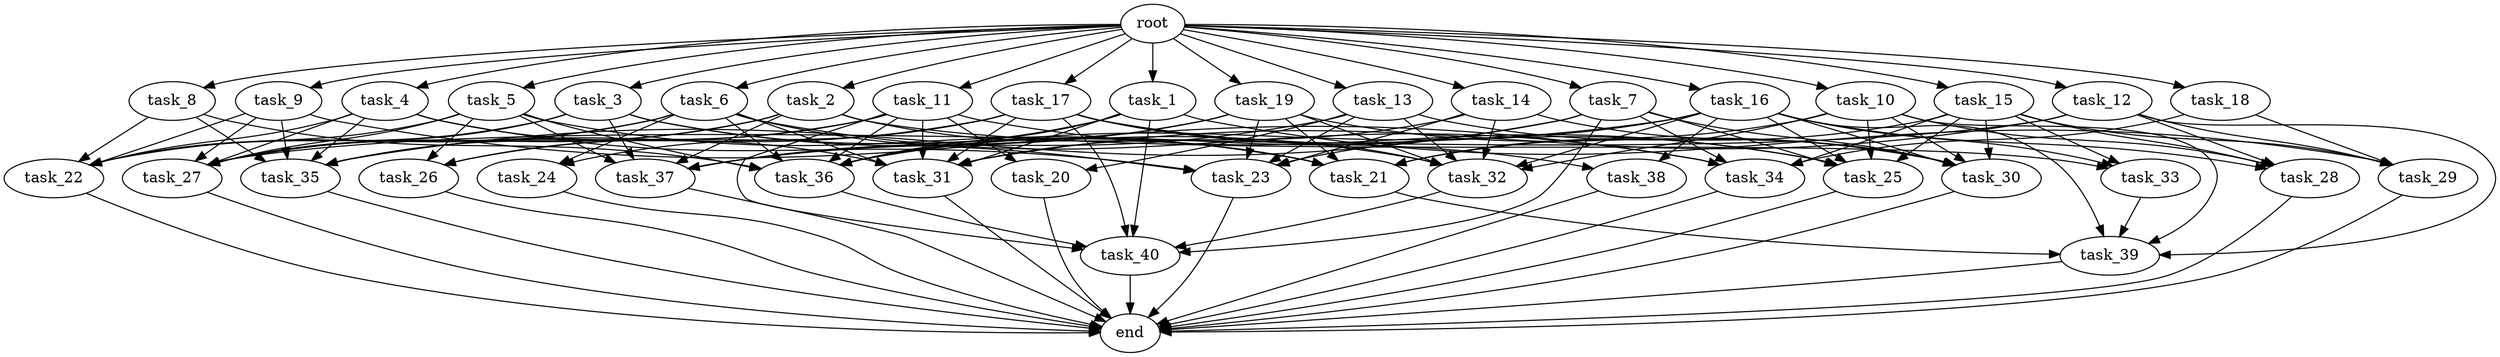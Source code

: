 digraph G {
  root [size="0.000000e+00"];
  task_1 [size="3.845508e+07"];
  task_2 [size="3.475479e+09"];
  task_3 [size="7.178360e+09"];
  task_4 [size="7.374278e+08"];
  task_5 [size="8.282259e+09"];
  task_6 [size="9.978656e+09"];
  task_7 [size="3.643224e+08"];
  task_8 [size="3.489166e+09"];
  task_9 [size="5.485253e+09"];
  task_10 [size="2.121697e+09"];
  task_11 [size="7.797769e+09"];
  task_12 [size="2.445824e+09"];
  task_13 [size="8.620318e+09"];
  task_14 [size="4.327071e+09"];
  task_15 [size="9.298756e+09"];
  task_16 [size="6.046998e+09"];
  task_17 [size="6.187720e+09"];
  task_18 [size="2.902869e+09"];
  task_19 [size="1.395942e+09"];
  task_20 [size="5.577438e+09"];
  task_21 [size="9.874367e+09"];
  task_22 [size="7.470213e+09"];
  task_23 [size="1.400168e+09"];
  task_24 [size="4.222485e+09"];
  task_25 [size="2.328572e+09"];
  task_26 [size="9.986983e+09"];
  task_27 [size="7.334732e+09"];
  task_28 [size="3.560427e+09"];
  task_29 [size="2.887875e+08"];
  task_30 [size="7.285004e+09"];
  task_31 [size="4.055955e+09"];
  task_32 [size="4.858732e+09"];
  task_33 [size="4.789883e+09"];
  task_34 [size="8.667873e+09"];
  task_35 [size="5.091362e+09"];
  task_36 [size="4.787684e+09"];
  task_37 [size="8.697460e+09"];
  task_38 [size="1.253528e+09"];
  task_39 [size="5.308173e+09"];
  task_40 [size="8.105103e+09"];
  end [size="0.000000e+00"];

  root -> task_1 [size="1.000000e-12"];
  root -> task_2 [size="1.000000e-12"];
  root -> task_3 [size="1.000000e-12"];
  root -> task_4 [size="1.000000e-12"];
  root -> task_5 [size="1.000000e-12"];
  root -> task_6 [size="1.000000e-12"];
  root -> task_7 [size="1.000000e-12"];
  root -> task_8 [size="1.000000e-12"];
  root -> task_9 [size="1.000000e-12"];
  root -> task_10 [size="1.000000e-12"];
  root -> task_11 [size="1.000000e-12"];
  root -> task_12 [size="1.000000e-12"];
  root -> task_13 [size="1.000000e-12"];
  root -> task_14 [size="1.000000e-12"];
  root -> task_15 [size="1.000000e-12"];
  root -> task_16 [size="1.000000e-12"];
  root -> task_17 [size="1.000000e-12"];
  root -> task_18 [size="1.000000e-12"];
  root -> task_19 [size="1.000000e-12"];
  task_1 -> task_29 [size="7.219688e+06"];
  task_1 -> task_31 [size="5.794221e+07"];
  task_1 -> task_36 [size="5.984605e+07"];
  task_1 -> task_37 [size="1.449577e+08"];
  task_1 -> task_40 [size="1.350851e+08"];
  task_2 -> task_21 [size="1.645728e+08"];
  task_2 -> task_27 [size="1.047819e+08"];
  task_2 -> task_33 [size="1.596628e+08"];
  task_2 -> task_35 [size="7.273374e+07"];
  task_2 -> task_37 [size="1.449577e+08"];
  task_3 -> task_21 [size="1.645728e+08"];
  task_3 -> task_22 [size="1.245036e+08"];
  task_3 -> task_27 [size="1.047819e+08"];
  task_3 -> task_32 [size="6.941045e+07"];
  task_3 -> task_37 [size="1.449577e+08"];
  task_4 -> task_22 [size="1.245036e+08"];
  task_4 -> task_23 [size="2.333614e+07"];
  task_4 -> task_27 [size="1.047819e+08"];
  task_4 -> task_31 [size="5.794221e+07"];
  task_4 -> task_35 [size="7.273374e+07"];
  task_5 -> task_21 [size="1.645728e+08"];
  task_5 -> task_22 [size="1.245036e+08"];
  task_5 -> task_26 [size="3.328994e+08"];
  task_5 -> task_27 [size="1.047819e+08"];
  task_5 -> task_36 [size="5.984605e+07"];
  task_5 -> task_37 [size="1.449577e+08"];
  task_6 -> task_22 [size="1.245036e+08"];
  task_6 -> task_23 [size="2.333614e+07"];
  task_6 -> task_24 [size="2.111243e+08"];
  task_6 -> task_27 [size="1.047819e+08"];
  task_6 -> task_31 [size="5.794221e+07"];
  task_6 -> task_34 [size="1.733575e+08"];
  task_6 -> task_36 [size="5.984605e+07"];
  task_7 -> task_25 [size="3.880954e+07"];
  task_7 -> task_30 [size="1.040715e+08"];
  task_7 -> task_34 [size="1.733575e+08"];
  task_7 -> task_35 [size="7.273374e+07"];
  task_7 -> task_36 [size="5.984605e+07"];
  task_7 -> task_40 [size="1.350851e+08"];
  task_8 -> task_22 [size="1.245036e+08"];
  task_8 -> task_35 [size="7.273374e+07"];
  task_8 -> task_36 [size="5.984605e+07"];
  task_9 -> task_22 [size="1.245036e+08"];
  task_9 -> task_27 [size="1.047819e+08"];
  task_9 -> task_34 [size="1.733575e+08"];
  task_9 -> task_35 [size="7.273374e+07"];
  task_10 -> task_21 [size="1.645728e+08"];
  task_10 -> task_25 [size="3.880954e+07"];
  task_10 -> task_28 [size="8.901066e+07"];
  task_10 -> task_30 [size="1.040715e+08"];
  task_10 -> task_32 [size="6.941045e+07"];
  task_10 -> task_39 [size="1.061635e+08"];
  task_11 -> task_20 [size="2.788719e+08"];
  task_11 -> task_25 [size="3.880954e+07"];
  task_11 -> task_26 [size="3.328994e+08"];
  task_11 -> task_31 [size="5.794221e+07"];
  task_11 -> task_35 [size="7.273374e+07"];
  task_11 -> task_36 [size="5.984605e+07"];
  task_11 -> task_40 [size="1.350851e+08"];
  task_12 -> task_27 [size="1.047819e+08"];
  task_12 -> task_28 [size="8.901066e+07"];
  task_12 -> task_29 [size="7.219688e+06"];
  task_12 -> task_31 [size="5.794221e+07"];
  task_12 -> task_39 [size="1.061635e+08"];
  task_13 -> task_20 [size="2.788719e+08"];
  task_13 -> task_23 [size="2.333614e+07"];
  task_13 -> task_30 [size="1.040715e+08"];
  task_13 -> task_32 [size="6.941045e+07"];
  task_13 -> task_37 [size="1.449577e+08"];
  task_14 -> task_23 [size="2.333614e+07"];
  task_14 -> task_30 [size="1.040715e+08"];
  task_14 -> task_31 [size="5.794221e+07"];
  task_14 -> task_32 [size="6.941045e+07"];
  task_15 -> task_21 [size="1.645728e+08"];
  task_15 -> task_25 [size="3.880954e+07"];
  task_15 -> task_28 [size="8.901066e+07"];
  task_15 -> task_29 [size="7.219688e+06"];
  task_15 -> task_30 [size="1.040715e+08"];
  task_15 -> task_33 [size="1.596628e+08"];
  task_15 -> task_34 [size="1.733575e+08"];
  task_16 -> task_23 [size="2.333614e+07"];
  task_16 -> task_25 [size="3.880954e+07"];
  task_16 -> task_28 [size="8.901066e+07"];
  task_16 -> task_30 [size="1.040715e+08"];
  task_16 -> task_32 [size="6.941045e+07"];
  task_16 -> task_33 [size="1.596628e+08"];
  task_16 -> task_36 [size="5.984605e+07"];
  task_16 -> task_38 [size="6.267638e+07"];
  task_16 -> task_39 [size="1.061635e+08"];
  task_17 -> task_24 [size="2.111243e+08"];
  task_17 -> task_25 [size="3.880954e+07"];
  task_17 -> task_26 [size="3.328994e+08"];
  task_17 -> task_31 [size="5.794221e+07"];
  task_17 -> task_32 [size="6.941045e+07"];
  task_17 -> task_35 [size="7.273374e+07"];
  task_17 -> task_38 [size="6.267638e+07"];
  task_17 -> task_40 [size="1.350851e+08"];
  task_18 -> task_29 [size="7.219688e+06"];
  task_18 -> task_34 [size="1.733575e+08"];
  task_19 -> task_21 [size="1.645728e+08"];
  task_19 -> task_23 [size="2.333614e+07"];
  task_19 -> task_30 [size="1.040715e+08"];
  task_19 -> task_32 [size="6.941045e+07"];
  task_19 -> task_36 [size="5.984605e+07"];
  task_19 -> task_37 [size="1.449577e+08"];
  task_20 -> end [size="1.000000e-12"];
  task_21 -> task_39 [size="1.061635e+08"];
  task_22 -> end [size="1.000000e-12"];
  task_23 -> end [size="1.000000e-12"];
  task_24 -> end [size="1.000000e-12"];
  task_25 -> end [size="1.000000e-12"];
  task_26 -> end [size="1.000000e-12"];
  task_27 -> end [size="1.000000e-12"];
  task_28 -> end [size="1.000000e-12"];
  task_29 -> end [size="1.000000e-12"];
  task_30 -> end [size="1.000000e-12"];
  task_31 -> end [size="1.000000e-12"];
  task_32 -> task_40 [size="1.350851e+08"];
  task_33 -> task_39 [size="1.061635e+08"];
  task_34 -> end [size="1.000000e-12"];
  task_35 -> end [size="1.000000e-12"];
  task_36 -> task_40 [size="1.350851e+08"];
  task_37 -> end [size="1.000000e-12"];
  task_38 -> end [size="1.000000e-12"];
  task_39 -> end [size="1.000000e-12"];
  task_40 -> end [size="1.000000e-12"];
}
